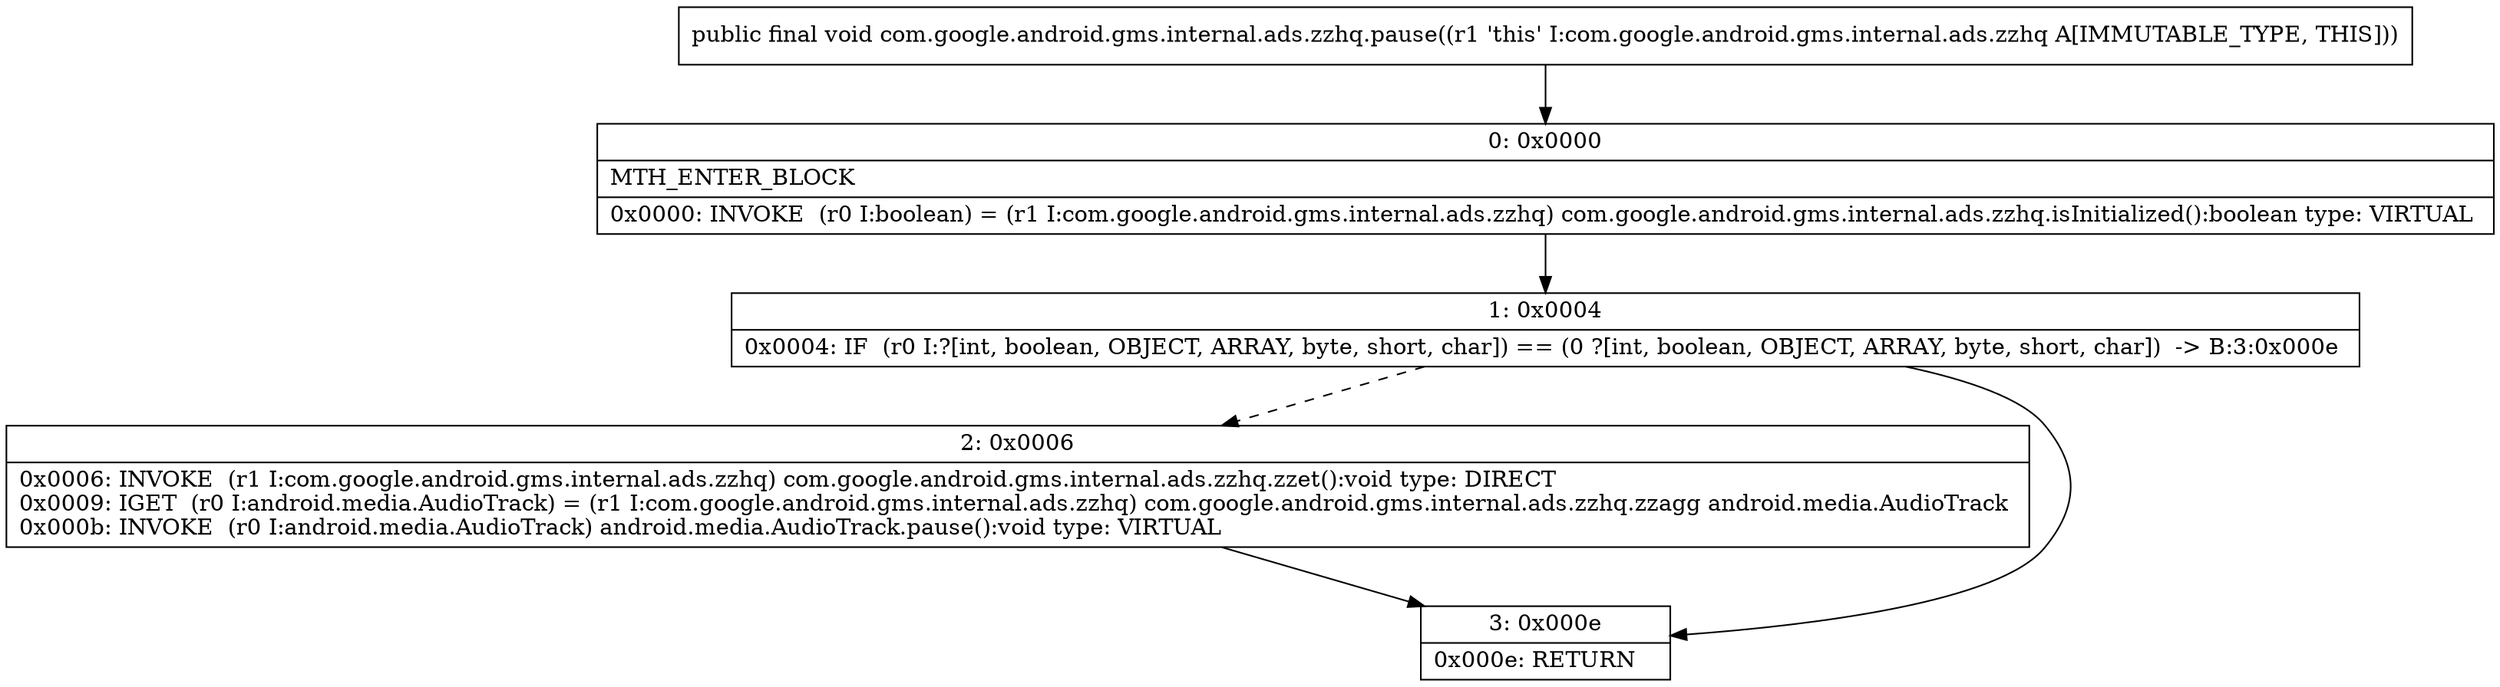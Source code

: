 digraph "CFG forcom.google.android.gms.internal.ads.zzhq.pause()V" {
Node_0 [shape=record,label="{0\:\ 0x0000|MTH_ENTER_BLOCK\l|0x0000: INVOKE  (r0 I:boolean) = (r1 I:com.google.android.gms.internal.ads.zzhq) com.google.android.gms.internal.ads.zzhq.isInitialized():boolean type: VIRTUAL \l}"];
Node_1 [shape=record,label="{1\:\ 0x0004|0x0004: IF  (r0 I:?[int, boolean, OBJECT, ARRAY, byte, short, char]) == (0 ?[int, boolean, OBJECT, ARRAY, byte, short, char])  \-\> B:3:0x000e \l}"];
Node_2 [shape=record,label="{2\:\ 0x0006|0x0006: INVOKE  (r1 I:com.google.android.gms.internal.ads.zzhq) com.google.android.gms.internal.ads.zzhq.zzet():void type: DIRECT \l0x0009: IGET  (r0 I:android.media.AudioTrack) = (r1 I:com.google.android.gms.internal.ads.zzhq) com.google.android.gms.internal.ads.zzhq.zzagg android.media.AudioTrack \l0x000b: INVOKE  (r0 I:android.media.AudioTrack) android.media.AudioTrack.pause():void type: VIRTUAL \l}"];
Node_3 [shape=record,label="{3\:\ 0x000e|0x000e: RETURN   \l}"];
MethodNode[shape=record,label="{public final void com.google.android.gms.internal.ads.zzhq.pause((r1 'this' I:com.google.android.gms.internal.ads.zzhq A[IMMUTABLE_TYPE, THIS])) }"];
MethodNode -> Node_0;
Node_0 -> Node_1;
Node_1 -> Node_2[style=dashed];
Node_1 -> Node_3;
Node_2 -> Node_3;
}

